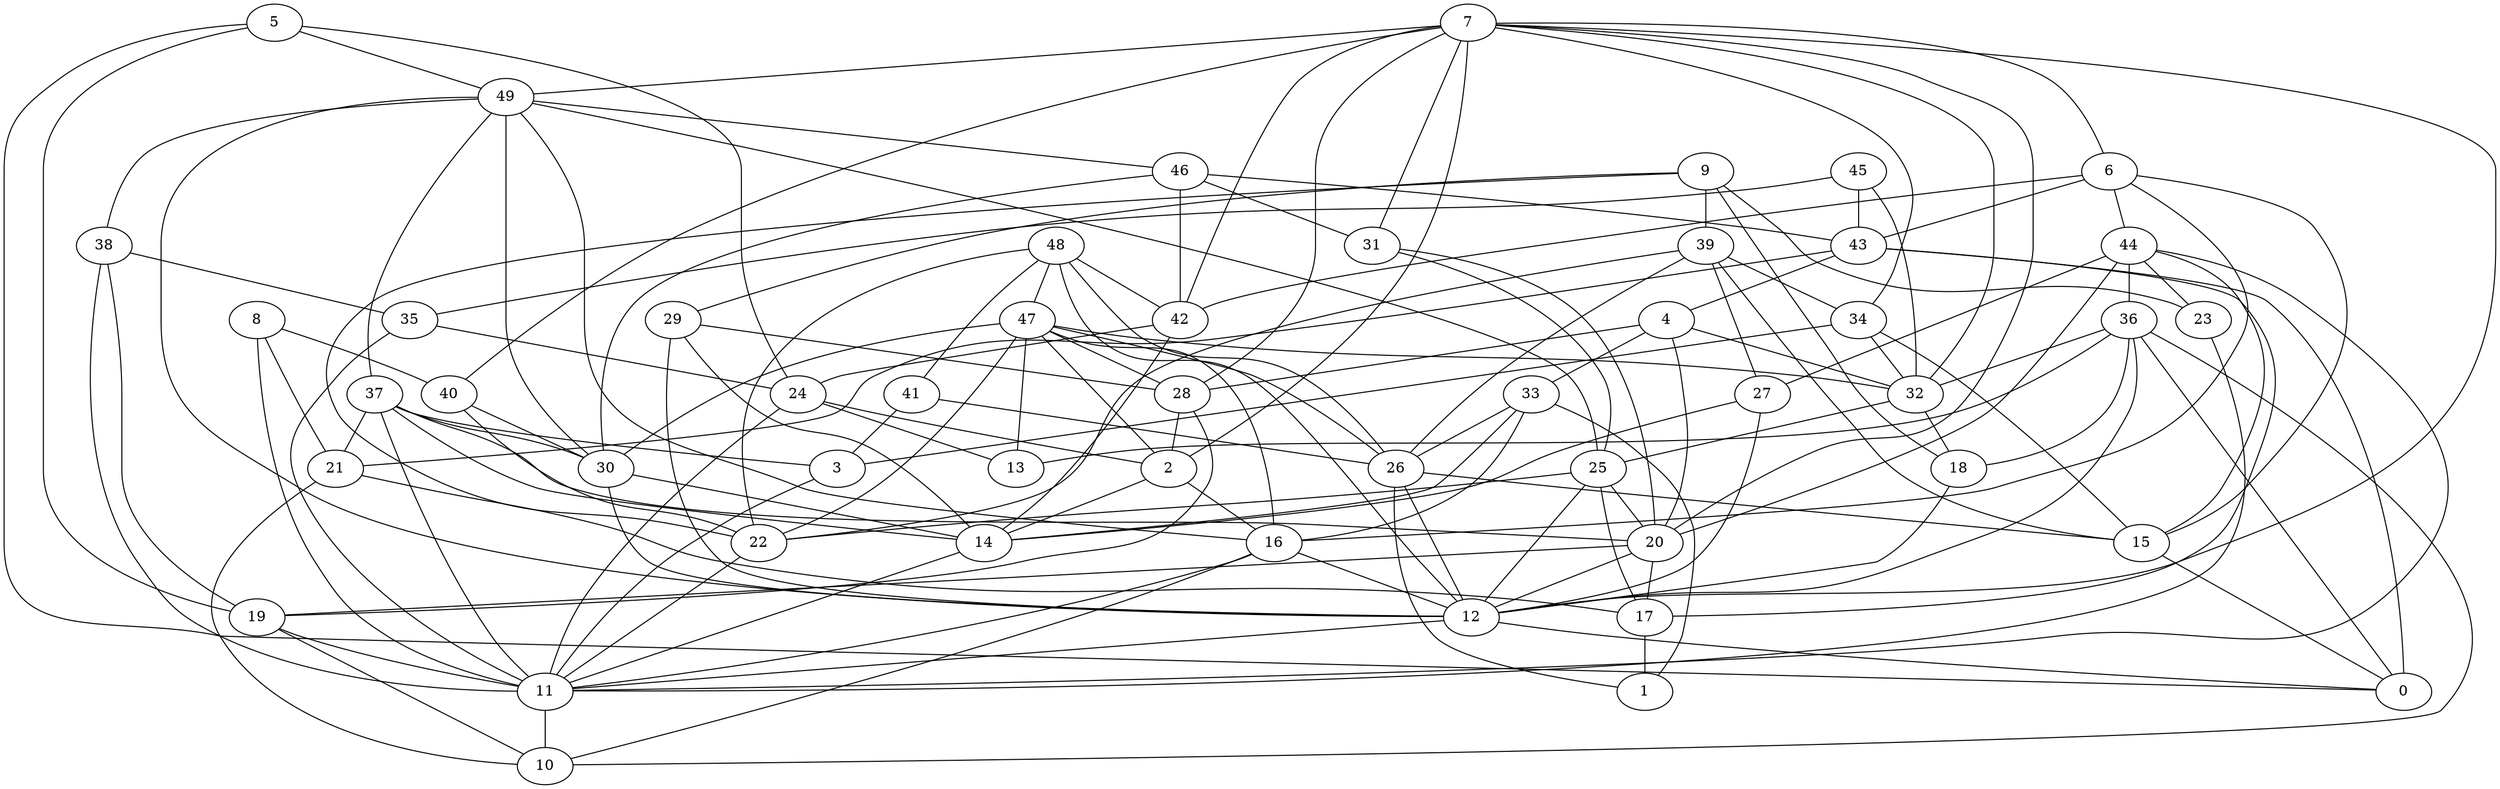 digraph GG_graph {

subgraph G_graph {
edge [color = black]
"33" -> "1" [dir = none]
"33" -> "14" [dir = none]
"33" -> "26" [dir = none]
"33" -> "16" [dir = none]
"29" -> "12" [dir = none]
"29" -> "14" [dir = none]
"29" -> "28" [dir = none]
"41" -> "3" [dir = none]
"41" -> "26" [dir = none]
"28" -> "2" [dir = none]
"28" -> "19" [dir = none]
"19" -> "11" [dir = none]
"19" -> "10" [dir = none]
"15" -> "0" [dir = none]
"5" -> "49" [dir = none]
"5" -> "24" [dir = none]
"5" -> "19" [dir = none]
"5" -> "0" [dir = none]
"4" -> "33" [dir = none]
"4" -> "32" [dir = none]
"4" -> "28" [dir = none]
"4" -> "20" [dir = none]
"44" -> "27" [dir = none]
"44" -> "11" [dir = none]
"44" -> "15" [dir = none]
"44" -> "36" [dir = none]
"44" -> "23" [dir = none]
"12" -> "0" [dir = none]
"12" -> "11" [dir = none]
"20" -> "19" [dir = none]
"20" -> "12" [dir = none]
"20" -> "17" [dir = none]
"34" -> "3" [dir = none]
"34" -> "15" [dir = none]
"34" -> "32" [dir = none]
"14" -> "11" [dir = none]
"37" -> "11" [dir = none]
"37" -> "21" [dir = none]
"37" -> "30" [dir = none]
"37" -> "14" [dir = none]
"37" -> "20" [dir = none]
"37" -> "3" [dir = none]
"31" -> "25" [dir = none]
"31" -> "20" [dir = none]
"7" -> "49" [dir = none]
"7" -> "31" [dir = none]
"7" -> "28" [dir = none]
"7" -> "34" [dir = none]
"7" -> "20" [dir = none]
"7" -> "40" [dir = none]
"7" -> "6" [dir = none]
"7" -> "32" [dir = none]
"7" -> "2" [dir = none]
"7" -> "42" [dir = none]
"7" -> "12" [dir = none]
"46" -> "30" [dir = none]
"46" -> "31" [dir = none]
"46" -> "43" [dir = none]
"46" -> "42" [dir = none]
"49" -> "37" [dir = none]
"49" -> "46" [dir = none]
"49" -> "16" [dir = none]
"49" -> "25" [dir = none]
"49" -> "38" [dir = none]
"49" -> "30" [dir = none]
"42" -> "24" [dir = none]
"42" -> "14" [dir = none]
"2" -> "14" [dir = none]
"2" -> "16" [dir = none]
"25" -> "17" [dir = none]
"25" -> "12" [dir = none]
"25" -> "22" [dir = none]
"25" -> "20" [dir = none]
"26" -> "12" [dir = none]
"26" -> "15" [dir = none]
"26" -> "1" [dir = none]
"32" -> "25" [dir = none]
"32" -> "18" [dir = none]
"38" -> "11" [dir = none]
"38" -> "35" [dir = none]
"38" -> "19" [dir = none]
"8" -> "40" [dir = none]
"8" -> "21" [dir = none]
"8" -> "11" [dir = none]
"24" -> "11" [dir = none]
"24" -> "2" [dir = none]
"24" -> "13" [dir = none]
"30" -> "12" [dir = none]
"30" -> "14" [dir = none]
"3" -> "11" [dir = none]
"6" -> "15" [dir = none]
"6" -> "44" [dir = none]
"6" -> "16" [dir = none]
"6" -> "43" [dir = none]
"6" -> "42" [dir = none]
"45" -> "43" [dir = none]
"45" -> "32" [dir = none]
"45" -> "35" [dir = none]
"27" -> "12" [dir = none]
"27" -> "14" [dir = none]
"35" -> "11" [dir = none]
"35" -> "24" [dir = none]
"16" -> "11" [dir = none]
"16" -> "12" [dir = none]
"16" -> "10" [dir = none]
"47" -> "16" [dir = none]
"47" -> "13" [dir = none]
"47" -> "26" [dir = none]
"47" -> "2" [dir = none]
"47" -> "28" [dir = none]
"47" -> "32" [dir = none]
"47" -> "30" [dir = none]
"47" -> "22" [dir = none]
"48" -> "41" [dir = none]
"48" -> "26" [dir = none]
"48" -> "22" [dir = none]
"48" -> "12" [dir = none]
"48" -> "42" [dir = none]
"48" -> "47" [dir = none]
"18" -> "12" [dir = none]
"39" -> "34" [dir = none]
"39" -> "27" [dir = none]
"39" -> "22" [dir = none]
"39" -> "15" [dir = none]
"39" -> "26" [dir = none]
"11" -> "10" [dir = none]
"22" -> "11" [dir = none]
"9" -> "29" [dir = none]
"9" -> "23" [dir = none]
"9" -> "22" [dir = none]
"9" -> "18" [dir = none]
"21" -> "17" [dir = none]
"21" -> "10" [dir = none]
"23" -> "11" [dir = none]
"36" -> "13" [dir = none]
"36" -> "32" [dir = none]
"36" -> "10" [dir = none]
"36" -> "0" [dir = none]
"36" -> "12" [dir = none]
"36" -> "18" [dir = none]
"43" -> "4" [dir = none]
"43" -> "0" [dir = none]
"43" -> "17" [dir = none]
"43" -> "21" [dir = none]
"17" -> "1" [dir = none]
"40" -> "30" [dir = none]
"40" -> "22" [dir = none]
"9" -> "39" [dir = none]
"49" -> "12" [dir = none]
"44" -> "20" [dir = none]
}

}
